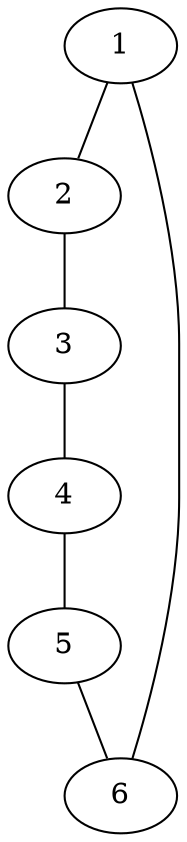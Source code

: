 strict graph G {
optimal=6;
  1;
  2 [weight=2];
  3 [weight=2];
  4 [weight=3];
  5;
  6;
  1 -- 2;
  2 -- 3;
  3 -- 4;
  4 -- 5;
  5 -- 6;
  6 -- 1;
}
